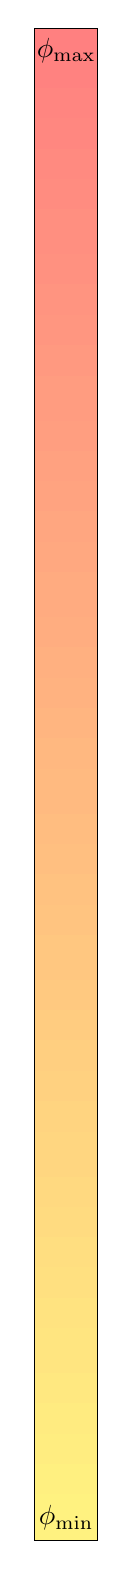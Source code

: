 \begin{tikzpicture}[yscale=-1]
\definecolor{cffxfxf}{rgb}{1.00, 0.50, 0.50}
\path[fill=cffxfxf, draw=cffxfxf] (0.00, 0.00) rectangle (0.80, 0.19);
\definecolor{cffyrxf}{rgb}{1.00, 0.50, 0.50}
\path[fill=cffyrxf, draw=cffyrxf] (0.00, 0.19) rectangle (0.80, 0.38);
\definecolor{cffysxf}{rgb}{1.00, 0.51, 0.50}
\path[fill=cffysxf, draw=cffysxf] (0.00, 0.38) rectangle (0.80, 0.58);
\definecolor{cffytxf}{rgb}{1.00, 0.51, 0.50}
\path[fill=cffytxf, draw=cffytxf] (0.00, 0.58) rectangle (0.80, 0.77);
\definecolor{cffyuxf}{rgb}{1.00, 0.52, 0.50}
\path[fill=cffyuxf, draw=cffyuxf] (0.00, 0.77) rectangle (0.80, 0.96);
\definecolor{cffyvxf}{rgb}{1.00, 0.52, 0.50}
\path[fill=cffyvxf, draw=cffyvxf] (0.00, 0.96) rectangle (0.80, 1.15);
\definecolor{cffyxxf}{rgb}{1.00, 0.53, 0.50}
\path[fill=cffyxxf, draw=cffyxxf] (0.00, 1.15) rectangle (0.80, 1.34);
\definecolor{cffyyxf}{rgb}{1.00, 0.53, 0.50}
\path[fill=cffyyxf, draw=cffyyxf] (0.00, 1.34) rectangle (0.80, 1.54);
\definecolor{cffyzxf}{rgb}{1.00, 0.54, 0.50}
\path[fill=cffyzxf, draw=cffyzxf] (0.00, 1.54) rectangle (0.80, 1.73);
\definecolor{cffyaxf}{rgb}{1.00, 0.54, 0.50}
\path[fill=cffyaxf, draw=cffyaxf] (0.00, 1.73) rectangle (0.80, 1.92);
\definecolor{cffybxf}{rgb}{1.00, 0.55, 0.50}
\path[fill=cffybxf, draw=cffybxf] (0.00, 1.92) rectangle (0.80, 2.11);
\definecolor{cffycxf}{rgb}{1.00, 0.55, 0.50}
\path[fill=cffycxf, draw=cffycxf] (0.00, 2.11) rectangle (0.80, 2.30);
\definecolor{cffyexf}{rgb}{1.00, 0.56, 0.50}
\path[fill=cffyexf, draw=cffyexf] (0.00, 2.30) rectangle (0.80, 2.50);
\definecolor{cffyfxf}{rgb}{1.00, 0.56, 0.50}
\path[fill=cffyfxf, draw=cffyfxf] (0.00, 2.50) rectangle (0.80, 2.69);
\definecolor{cffzqxf}{rgb}{1.00, 0.56, 0.50}
\path[fill=cffzqxf, draw=cffzqxf] (0.00, 2.69) rectangle (0.80, 2.88);
\definecolor{cffzrxf}{rgb}{1.00, 0.57, 0.50}
\path[fill=cffzrxf, draw=cffzrxf] (0.00, 2.88) rectangle (0.80, 3.07);
\definecolor{cffzsxf}{rgb}{1.00, 0.57, 0.50}
\path[fill=cffzsxf, draw=cffzsxf] (0.00, 3.07) rectangle (0.80, 3.26);
\definecolor{cffztxf}{rgb}{1.00, 0.58, 0.50}
\path[fill=cffztxf, draw=cffztxf] (0.00, 3.26) rectangle (0.80, 3.46);
\definecolor{cffzvxf}{rgb}{1.00, 0.58, 0.50}
\path[fill=cffzvxf, draw=cffzvxf] (0.00, 3.46) rectangle (0.80, 3.65);
\definecolor{cffzwxf}{rgb}{1.00, 0.59, 0.50}
\path[fill=cffzwxf, draw=cffzwxf] (0.00, 3.65) rectangle (0.80, 3.84);
\definecolor{cffzxxf}{rgb}{1.00, 0.59, 0.50}
\path[fill=cffzxxf, draw=cffzxxf] (0.00, 3.84) rectangle (0.80, 4.03);
\definecolor{cffzyxf}{rgb}{1.00, 0.60, 0.50}
\path[fill=cffzyxf, draw=cffzyxf] (0.00, 4.03) rectangle (0.80, 4.22);
\definecolor{cffzzxf}{rgb}{1.00, 0.60, 0.50}
\path[fill=cffzzxf, draw=cffzzxf] (0.00, 4.22) rectangle (0.80, 4.42);
\definecolor{cffzbxf}{rgb}{1.00, 0.61, 0.50}
\path[fill=cffzbxf, draw=cffzbxf] (0.00, 4.42) rectangle (0.80, 4.61);
\definecolor{cffzcxf}{rgb}{1.00, 0.61, 0.50}
\path[fill=cffzcxf, draw=cffzcxf] (0.00, 4.61) rectangle (0.80, 4.80);
\definecolor{cffzdxf}{rgb}{1.00, 0.61, 0.50}
\path[fill=cffzdxf, draw=cffzdxf] (0.00, 4.80) rectangle (0.80, 4.99);
\definecolor{cffzexf}{rgb}{1.00, 0.62, 0.50}
\path[fill=cffzexf, draw=cffzexf] (0.00, 4.99) rectangle (0.80, 5.18);
\definecolor{cffzfxf}{rgb}{1.00, 0.62, 0.50}
\path[fill=cffzfxf, draw=cffzfxf] (0.00, 5.18) rectangle (0.80, 5.38);
\definecolor{cffaqxf}{rgb}{1.00, 0.63, 0.50}
\path[fill=cffaqxf, draw=cffaqxf] (0.00, 5.38) rectangle (0.80, 5.57);
\definecolor{cffasxf}{rgb}{1.00, 0.63, 0.50}
\path[fill=cffasxf, draw=cffasxf] (0.00, 5.57) rectangle (0.80, 5.76);
\definecolor{cffatxf}{rgb}{1.00, 0.64, 0.50}
\path[fill=cffatxf, draw=cffatxf] (0.00, 5.76) rectangle (0.80, 5.95);
\definecolor{cffauxf}{rgb}{1.00, 0.64, 0.50}
\path[fill=cffauxf, draw=cffauxf] (0.00, 5.95) rectangle (0.80, 6.14);
\definecolor{cffavxf}{rgb}{1.00, 0.65, 0.50}
\path[fill=cffavxf, draw=cffavxf] (0.00, 6.14) rectangle (0.80, 6.34);
\definecolor{cffawxf}{rgb}{1.00, 0.65, 0.50}
\path[fill=cffawxf, draw=cffawxf] (0.00, 6.34) rectangle (0.80, 6.53);
\definecolor{cffaxxf}{rgb}{1.00, 0.66, 0.50}
\path[fill=cffaxxf, draw=cffaxxf] (0.00, 6.53) rectangle (0.80, 6.72);
\definecolor{cffazxf}{rgb}{1.00, 0.66, 0.50}
\path[fill=cffazxf, draw=cffazxf] (0.00, 6.72) rectangle (0.80, 6.91);
\definecolor{cffaaxf}{rgb}{1.00, 0.67, 0.50}
\path[fill=cffaaxf, draw=cffaaxf] (0.00, 6.91) rectangle (0.80, 7.10);
\definecolor{cffabxf}{rgb}{1.00, 0.67, 0.50}
\path[fill=cffabxf, draw=cffabxf] (0.00, 7.10) rectangle (0.80, 7.30);
\definecolor{cffacxf}{rgb}{1.00, 0.67, 0.50}
\path[fill=cffacxf, draw=cffacxf] (0.00, 7.30) rectangle (0.80, 7.49);
\definecolor{cffadxf}{rgb}{1.00, 0.68, 0.50}
\path[fill=cffadxf, draw=cffadxf] (0.00, 7.49) rectangle (0.80, 7.68);
\definecolor{cffafxf}{rgb}{1.00, 0.68, 0.50}
\path[fill=cffafxf, draw=cffafxf] (0.00, 7.68) rectangle (0.80, 7.87);
\definecolor{cffbqxf}{rgb}{1.00, 0.69, 0.50}
\path[fill=cffbqxf, draw=cffbqxf] (0.00, 7.87) rectangle (0.80, 8.06);
\definecolor{cffbrxf}{rgb}{1.00, 0.69, 0.50}
\path[fill=cffbrxf, draw=cffbrxf] (0.00, 8.06) rectangle (0.80, 8.26);
\definecolor{cffbsxf}{rgb}{1.00, 0.70, 0.50}
\path[fill=cffbsxf, draw=cffbsxf] (0.00, 8.26) rectangle (0.80, 8.45);
\definecolor{cffbtxf}{rgb}{1.00, 0.70, 0.50}
\path[fill=cffbtxf, draw=cffbtxf] (0.00, 8.45) rectangle (0.80, 8.64);
\definecolor{cffbuxf}{rgb}{1.00, 0.71, 0.50}
\path[fill=cffbuxf, draw=cffbuxf] (0.00, 8.64) rectangle (0.80, 8.83);
\definecolor{cffbwxf}{rgb}{1.00, 0.71, 0.50}
\path[fill=cffbwxf, draw=cffbwxf] (0.00, 8.83) rectangle (0.80, 9.02);
\definecolor{cffbxxf}{rgb}{1.00, 0.72, 0.50}
\path[fill=cffbxxf, draw=cffbxxf] (0.00, 9.02) rectangle (0.80, 9.22);
\definecolor{cffbyxf}{rgb}{1.00, 0.72, 0.50}
\path[fill=cffbyxf, draw=cffbyxf] (0.00, 9.22) rectangle (0.80, 9.41);
\definecolor{cffbzxf}{rgb}{1.00, 0.73, 0.50}
\path[fill=cffbzxf, draw=cffbzxf] (0.00, 9.41) rectangle (0.80, 9.60);
\definecolor{cffbaxf}{rgb}{1.00, 0.73, 0.50}
\path[fill=cffbaxf, draw=cffbaxf] (0.00, 9.60) rectangle (0.80, 9.79);
\definecolor{cffbbxf}{rgb}{1.00, 0.73, 0.50}
\path[fill=cffbbxf, draw=cffbbxf] (0.00, 9.79) rectangle (0.80, 9.98);
\definecolor{cffbdxf}{rgb}{1.00, 0.74, 0.50}
\path[fill=cffbdxf, draw=cffbdxf] (0.00, 9.98) rectangle (0.80, 10.18);
\definecolor{cffbexf}{rgb}{1.00, 0.74, 0.50}
\path[fill=cffbexf, draw=cffbexf] (0.00, 10.18) rectangle (0.80, 10.37);
\definecolor{cffbfxf}{rgb}{1.00, 0.75, 0.50}
\path[fill=cffbfxf, draw=cffbfxf] (0.00, 10.37) rectangle (0.80, 10.56);
\definecolor{cffcqxf}{rgb}{1.00, 0.75, 0.50}
\path[fill=cffcqxf, draw=cffcqxf] (0.00, 10.56) rectangle (0.80, 10.75);
\definecolor{cffcrxf}{rgb}{1.00, 0.76, 0.50}
\path[fill=cffcrxf, draw=cffcrxf] (0.00, 10.75) rectangle (0.80, 10.94);
\definecolor{cffctxf}{rgb}{1.00, 0.76, 0.50}
\path[fill=cffctxf, draw=cffctxf] (0.00, 10.94) rectangle (0.80, 11.14);
\definecolor{cffcuxf}{rgb}{1.00, 0.77, 0.50}
\path[fill=cffcuxf, draw=cffcuxf] (0.00, 11.14) rectangle (0.80, 11.33);
\definecolor{cffcvxf}{rgb}{1.00, 0.77, 0.50}
\path[fill=cffcvxf, draw=cffcvxf] (0.00, 11.33) rectangle (0.80, 11.52);
\definecolor{cffcwxf}{rgb}{1.00, 0.78, 0.50}
\path[fill=cffcwxf, draw=cffcwxf] (0.00, 11.52) rectangle (0.80, 11.71);
\definecolor{cffcxxf}{rgb}{1.00, 0.78, 0.50}
\path[fill=cffcxxf, draw=cffcxxf] (0.00, 11.71) rectangle (0.80, 11.90);
\definecolor{cffcyxf}{rgb}{1.00, 0.78, 0.50}
\path[fill=cffcyxf, draw=cffcyxf] (0.00, 11.90) rectangle (0.80, 12.10);
\definecolor{cffcaxf}{rgb}{1.00, 0.79, 0.50}
\path[fill=cffcaxf, draw=cffcaxf] (0.00, 12.10) rectangle (0.80, 12.29);
\definecolor{cffcbxf}{rgb}{1.00, 0.79, 0.50}
\path[fill=cffcbxf, draw=cffcbxf] (0.00, 12.29) rectangle (0.80, 12.48);
\definecolor{cffccxf}{rgb}{1.00, 0.80, 0.50}
\path[fill=cffccxf, draw=cffccxf] (0.00, 12.48) rectangle (0.80, 12.67);
\definecolor{cffcdxf}{rgb}{1.00, 0.80, 0.50}
\path[fill=cffcdxf, draw=cffcdxf] (0.00, 12.67) rectangle (0.80, 12.86);
\definecolor{cffcexf}{rgb}{1.00, 0.81, 0.50}
\path[fill=cffcexf, draw=cffcexf] (0.00, 12.86) rectangle (0.80, 13.06);
\definecolor{cffcfxf}{rgb}{1.00, 0.81, 0.50}
\path[fill=cffcfxf, draw=cffcfxf] (0.00, 13.06) rectangle (0.80, 13.25);
\definecolor{cffdrxf}{rgb}{1.00, 0.82, 0.50}
\path[fill=cffdrxf, draw=cffdrxf] (0.00, 13.25) rectangle (0.80, 13.44);
\definecolor{cffdsxf}{rgb}{1.00, 0.82, 0.50}
\path[fill=cffdsxf, draw=cffdsxf] (0.00, 13.44) rectangle (0.80, 13.63);
\definecolor{cffdtxf}{rgb}{1.00, 0.83, 0.50}
\path[fill=cffdtxf, draw=cffdtxf] (0.00, 13.63) rectangle (0.80, 13.82);
\definecolor{cffduxf}{rgb}{1.00, 0.83, 0.50}
\path[fill=cffduxf, draw=cffduxf] (0.00, 13.82) rectangle (0.80, 14.02);
\definecolor{cffdvxf}{rgb}{1.00, 0.84, 0.50}
\path[fill=cffdvxf, draw=cffdvxf] (0.00, 14.02) rectangle (0.80, 14.21);
\definecolor{cffdxxf}{rgb}{1.00, 0.84, 0.50}
\path[fill=cffdxxf, draw=cffdxxf] (0.00, 14.21) rectangle (0.80, 14.40);
\definecolor{cffdyxf}{rgb}{1.00, 0.84, 0.50}
\path[fill=cffdyxf, draw=cffdyxf] (0.00, 14.40) rectangle (0.80, 14.59);
\definecolor{cffdzxf}{rgb}{1.00, 0.85, 0.50}
\path[fill=cffdzxf, draw=cffdzxf] (0.00, 14.59) rectangle (0.80, 14.78);
\definecolor{cffdaxf}{rgb}{1.00, 0.85, 0.50}
\path[fill=cffdaxf, draw=cffdaxf] (0.00, 14.78) rectangle (0.80, 14.98);
\definecolor{cffdbxf}{rgb}{1.00, 0.86, 0.50}
\path[fill=cffdbxf, draw=cffdbxf] (0.00, 14.98) rectangle (0.80, 15.17);
\definecolor{cffdcxf}{rgb}{1.00, 0.86, 0.50}
\path[fill=cffdcxf, draw=cffdcxf] (0.00, 15.17) rectangle (0.80, 15.36);
\definecolor{cffdexf}{rgb}{1.00, 0.87, 0.50}
\path[fill=cffdexf, draw=cffdexf] (0.00, 15.36) rectangle (0.80, 15.55);
\definecolor{cffdfxf}{rgb}{1.00, 0.87, 0.50}
\path[fill=cffdfxf, draw=cffdfxf] (0.00, 15.55) rectangle (0.80, 15.74);
\definecolor{cffeqxf}{rgb}{1.00, 0.88, 0.50}
\path[fill=cffeqxf, draw=cffeqxf] (0.00, 15.74) rectangle (0.80, 15.94);
\definecolor{cfferxf}{rgb}{1.00, 0.88, 0.50}
\path[fill=cfferxf, draw=cfferxf] (0.00, 15.94) rectangle (0.80, 16.13);
\definecolor{cffesxf}{rgb}{1.00, 0.89, 0.50}
\path[fill=cffesxf, draw=cffesxf] (0.00, 16.13) rectangle (0.80, 16.32);
\definecolor{cffetxf}{rgb}{1.00, 0.89, 0.50}
\path[fill=cffetxf, draw=cffetxf] (0.00, 16.32) rectangle (0.80, 16.51);
\definecolor{cffevxf}{rgb}{1.00, 0.90, 0.50}
\path[fill=cffevxf, draw=cffevxf] (0.00, 16.51) rectangle (0.80, 16.70);
\definecolor{cffewxf}{rgb}{1.00, 0.90, 0.50}
\path[fill=cffewxf, draw=cffewxf] (0.00, 16.70) rectangle (0.80, 16.90);
\definecolor{cffexxf}{rgb}{1.00, 0.90, 0.50}
\path[fill=cffexxf, draw=cffexxf] (0.00, 16.90) rectangle (0.80, 17.09);
\definecolor{cffeyxf}{rgb}{1.00, 0.91, 0.50}
\path[fill=cffeyxf, draw=cffeyxf] (0.00, 17.09) rectangle (0.80, 17.28);
\definecolor{cffezxf}{rgb}{1.00, 0.91, 0.50}
\path[fill=cffezxf, draw=cffezxf] (0.00, 17.28) rectangle (0.80, 17.47);
\definecolor{cffebxf}{rgb}{1.00, 0.92, 0.50}
\path[fill=cffebxf, draw=cffebxf] (0.00, 17.47) rectangle (0.80, 17.66);
\definecolor{cffecxf}{rgb}{1.00, 0.92, 0.50}
\path[fill=cffecxf, draw=cffecxf] (0.00, 17.66) rectangle (0.80, 17.86);
\definecolor{cffedxf}{rgb}{1.00, 0.93, 0.50}
\path[fill=cffedxf, draw=cffedxf] (0.00, 17.86) rectangle (0.80, 18.05);
\definecolor{cffeexf}{rgb}{1.00, 0.93, 0.50}
\path[fill=cffeexf, draw=cffeexf] (0.00, 18.05) rectangle (0.80, 18.24);
\definecolor{cffefxf}{rgb}{1.00, 0.94, 0.50}
\path[fill=cffefxf, draw=cffefxf] (0.00, 18.24) rectangle (0.80, 18.43);
\definecolor{cfffqxf}{rgb}{1.00, 0.94, 0.50}
\path[fill=cfffqxf, draw=cfffqxf] (0.00, 18.43) rectangle (0.80, 18.62);
\definecolor{cfffsxf}{rgb}{1.00, 0.95, 0.50}
\path[fill=cfffsxf, draw=cfffsxf] (0.00, 18.62) rectangle (0.80, 18.82);
\definecolor{cffftxf}{rgb}{1.00, 0.95, 0.50}
\path[fill=cffftxf, draw=cffftxf] (0.00, 18.82) rectangle (0.80, 19.01);
\definecolor{cfffuxf}{rgb}{1.00, 0.95, 0.50}
\path[fill=cfffuxf, draw=cfffuxf] (0.00, 19.01) rectangle (0.80, 19.20);

\path[draw=black] (0.00, 0.00) rectangle (0.80, 19.20);

\node[below] at (0.4, 0) {$\phi_\text{max}$};
\node[above] at (0.4, 19.20) {$\phi_\text{min}$};
\end{tikzpicture}
